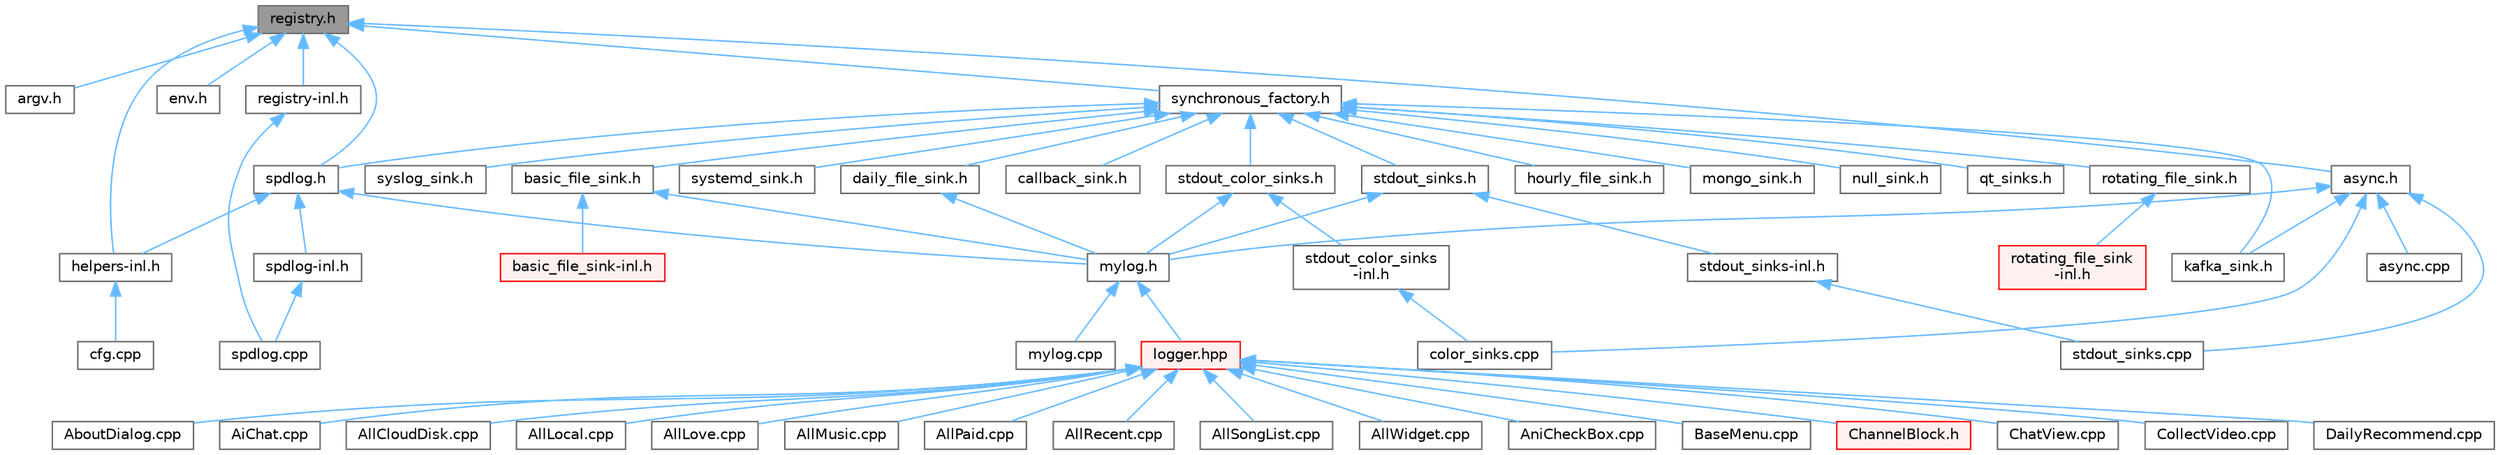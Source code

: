 digraph "registry.h"
{
 // LATEX_PDF_SIZE
  bgcolor="transparent";
  edge [fontname=Helvetica,fontsize=10,labelfontname=Helvetica,labelfontsize=10];
  node [fontname=Helvetica,fontsize=10,shape=box,height=0.2,width=0.4];
  Node1 [id="Node000001",label="registry.h",height=0.2,width=0.4,color="gray40", fillcolor="grey60", style="filled", fontcolor="black",tooltip=" "];
  Node1 -> Node2 [id="edge1_Node000001_Node000002",dir="back",color="steelblue1",style="solid",tooltip=" "];
  Node2 [id="Node000002",label="argv.h",height=0.2,width=0.4,color="grey40", fillcolor="white", style="filled",URL="$argv_8h.html",tooltip=" "];
  Node1 -> Node3 [id="edge2_Node000001_Node000003",dir="back",color="steelblue1",style="solid",tooltip=" "];
  Node3 [id="Node000003",label="async.h",height=0.2,width=0.4,color="grey40", fillcolor="white", style="filled",URL="$_my_spdlog_2spdlog_2_async_8h.html",tooltip=" "];
  Node3 -> Node4 [id="edge3_Node000003_Node000004",dir="back",color="steelblue1",style="solid",tooltip=" "];
  Node4 [id="Node000004",label="async.cpp",height=0.2,width=0.4,color="grey40", fillcolor="white", style="filled",URL="$_my_spdlog_2spdlog_2_async_8cpp.html",tooltip=" "];
  Node3 -> Node5 [id="edge4_Node000003_Node000005",dir="back",color="steelblue1",style="solid",tooltip=" "];
  Node5 [id="Node000005",label="color_sinks.cpp",height=0.2,width=0.4,color="grey40", fillcolor="white", style="filled",URL="$color__sinks_8cpp.html",tooltip=" "];
  Node3 -> Node6 [id="edge5_Node000003_Node000006",dir="back",color="steelblue1",style="solid",tooltip=" "];
  Node6 [id="Node000006",label="kafka_sink.h",height=0.2,width=0.4,color="grey40", fillcolor="white", style="filled",URL="$kafka__sink_8h.html",tooltip=" "];
  Node3 -> Node7 [id="edge6_Node000003_Node000007",dir="back",color="steelblue1",style="solid",tooltip=" "];
  Node7 [id="Node000007",label="mylog.h",height=0.2,width=0.4,color="grey40", fillcolor="white", style="filled",URL="$mylog_8h.html",tooltip=" "];
  Node7 -> Node8 [id="edge7_Node000007_Node000008",dir="back",color="steelblue1",style="solid",tooltip=" "];
  Node8 [id="Node000008",label="logger.hpp",height=0.2,width=0.4,color="red", fillcolor="#FFF0F0", style="filled",URL="$logger_8hpp.html",tooltip=" "];
  Node8 -> Node9 [id="edge8_Node000008_Node000009",dir="back",color="steelblue1",style="solid",tooltip=" "];
  Node9 [id="Node000009",label="AboutDialog.cpp",height=0.2,width=0.4,color="grey40", fillcolor="white", style="filled",URL="$_about_dialog_8cpp.html",tooltip="实现 AboutDialog 类，提供关于对话框功能"];
  Node8 -> Node10 [id="edge9_Node000008_Node000010",dir="back",color="steelblue1",style="solid",tooltip=" "];
  Node10 [id="Node000010",label="AiChat.cpp",height=0.2,width=0.4,color="grey40", fillcolor="white", style="filled",URL="$_ai_chat_8cpp.html",tooltip="实现 AiChat 类，提供 AI 聊天界面功能"];
  Node8 -> Node11 [id="edge10_Node000008_Node000011",dir="back",color="steelblue1",style="solid",tooltip=" "];
  Node11 [id="Node000011",label="AllCloudDisk.cpp",height=0.2,width=0.4,color="grey40", fillcolor="white", style="filled",URL="$_all_cloud_disk_8cpp.html",tooltip="实现 AllCloudDisk 类，提供云盘音乐界面功能"];
  Node8 -> Node12 [id="edge11_Node000008_Node000012",dir="back",color="steelblue1",style="solid",tooltip=" "];
  Node12 [id="Node000012",label="AllLocal.cpp",height=0.2,width=0.4,color="grey40", fillcolor="white", style="filled",URL="$_all_local_8cpp.html",tooltip="实现 AllLocal 类，提供本地音乐界面功能"];
  Node8 -> Node13 [id="edge12_Node000008_Node000013",dir="back",color="steelblue1",style="solid",tooltip=" "];
  Node13 [id="Node000013",label="AllLove.cpp",height=0.2,width=0.4,color="grey40", fillcolor="white", style="filled",URL="$_all_love_8cpp.html",tooltip="实现 AllLove 类，提供收藏音乐界面功能"];
  Node8 -> Node14 [id="edge13_Node000008_Node000014",dir="back",color="steelblue1",style="solid",tooltip=" "];
  Node14 [id="Node000014",label="AllMusic.cpp",height=0.2,width=0.4,color="grey40", fillcolor="white", style="filled",URL="$_all_music_8cpp.html",tooltip="实现 AllMusic 类，提供音乐管理界面功能"];
  Node8 -> Node15 [id="edge14_Node000008_Node000015",dir="back",color="steelblue1",style="solid",tooltip=" "];
  Node15 [id="Node000015",label="AllPaid.cpp",height=0.2,width=0.4,color="grey40", fillcolor="white", style="filled",URL="$_all_paid_8cpp.html",tooltip="实现 AllPaid 类，提供付费音乐界面功能"];
  Node8 -> Node16 [id="edge15_Node000008_Node000016",dir="back",color="steelblue1",style="solid",tooltip=" "];
  Node16 [id="Node000016",label="AllRecent.cpp",height=0.2,width=0.4,color="grey40", fillcolor="white", style="filled",URL="$_all_recent_8cpp.html",tooltip="实现 AllRecent 类，提供最近播放音乐界面功能"];
  Node8 -> Node17 [id="edge16_Node000008_Node000017",dir="back",color="steelblue1",style="solid",tooltip=" "];
  Node17 [id="Node000017",label="AllSongList.cpp",height=0.2,width=0.4,color="grey40", fillcolor="white", style="filled",URL="$_all_song_list_8cpp.html",tooltip="实现 AllSongList 类，提供歌单界面功能"];
  Node8 -> Node18 [id="edge17_Node000008_Node000018",dir="back",color="steelblue1",style="solid",tooltip=" "];
  Node18 [id="Node000018",label="AllWidget.cpp",height=0.2,width=0.4,color="grey40", fillcolor="white", style="filled",URL="$_all_widget_8cpp.html",tooltip="实现 AllWidget 类，提供全部音乐界面功能"];
  Node8 -> Node19 [id="edge18_Node000008_Node000019",dir="back",color="steelblue1",style="solid",tooltip=" "];
  Node19 [id="Node000019",label="AniCheckBox.cpp",height=0.2,width=0.4,color="grey40", fillcolor="white", style="filled",URL="$_ani_check_box_8cpp.html",tooltip="实现 AniCheckBox 类，提供带动画的复选框基类功能"];
  Node8 -> Node20 [id="edge19_Node000008_Node000020",dir="back",color="steelblue1",style="solid",tooltip=" "];
  Node20 [id="Node000020",label="BaseMenu.cpp",height=0.2,width=0.4,color="grey40", fillcolor="white", style="filled",URL="$_base_menu_8cpp.html",tooltip="实现 BaseMenu 类，提供菜单基类功能"];
  Node8 -> Node21 [id="edge20_Node000008_Node000021",dir="back",color="steelblue1",style="solid",tooltip=" "];
  Node21 [id="Node000021",label="ChannelBlock.h",height=0.2,width=0.4,color="red", fillcolor="#FFF0F0", style="filled",URL="$_channel_block_8h.html",tooltip="定义 ChannelBlock 类，提供音乐频道块界面"];
  Node8 -> Node36 [id="edge21_Node000008_Node000036",dir="back",color="steelblue1",style="solid",tooltip=" "];
  Node36 [id="Node000036",label="ChatView.cpp",height=0.2,width=0.4,color="grey40", fillcolor="white", style="filled",URL="$_chat_view_8cpp.html",tooltip="实现 ChatView 类，提供聊天视图功能"];
  Node8 -> Node37 [id="edge22_Node000008_Node000037",dir="back",color="steelblue1",style="solid",tooltip=" "];
  Node37 [id="Node000037",label="CollectVideo.cpp",height=0.2,width=0.4,color="grey40", fillcolor="white", style="filled",URL="$_collect_video_8cpp.html",tooltip="实现 CollectVideo 类，管理收藏视频界面"];
  Node8 -> Node38 [id="edge23_Node000008_Node000038",dir="back",color="steelblue1",style="solid",tooltip=" "];
  Node38 [id="Node000038",label="DailyRecommend.cpp",height=0.2,width=0.4,color="grey40", fillcolor="white", style="filled",URL="$_daily_recommend_8cpp.html",tooltip="实现 DailyRecommend 类，提供每日推荐界面功能"];
  Node7 -> Node103 [id="edge24_Node000007_Node000103",dir="back",color="steelblue1",style="solid",tooltip=" "];
  Node103 [id="Node000103",label="mylog.cpp",height=0.2,width=0.4,color="grey40", fillcolor="white", style="filled",URL="$mylog_8cpp.html",tooltip=" "];
  Node3 -> Node104 [id="edge25_Node000003_Node000104",dir="back",color="steelblue1",style="solid",tooltip=" "];
  Node104 [id="Node000104",label="stdout_sinks.cpp",height=0.2,width=0.4,color="grey40", fillcolor="white", style="filled",URL="$stdout__sinks_8cpp.html",tooltip=" "];
  Node1 -> Node105 [id="edge26_Node000001_Node000105",dir="back",color="steelblue1",style="solid",tooltip=" "];
  Node105 [id="Node000105",label="env.h",height=0.2,width=0.4,color="grey40", fillcolor="white", style="filled",URL="$env_8h.html",tooltip=" "];
  Node1 -> Node106 [id="edge27_Node000001_Node000106",dir="back",color="steelblue1",style="solid",tooltip=" "];
  Node106 [id="Node000106",label="helpers-inl.h",height=0.2,width=0.4,color="grey40", fillcolor="white", style="filled",URL="$helpers-inl_8h.html",tooltip=" "];
  Node106 -> Node107 [id="edge28_Node000106_Node000107",dir="back",color="steelblue1",style="solid",tooltip=" "];
  Node107 [id="Node000107",label="cfg.cpp",height=0.2,width=0.4,color="grey40", fillcolor="white", style="filled",URL="$cfg_8cpp.html",tooltip=" "];
  Node1 -> Node108 [id="edge29_Node000001_Node000108",dir="back",color="steelblue1",style="solid",tooltip=" "];
  Node108 [id="Node000108",label="registry-inl.h",height=0.2,width=0.4,color="grey40", fillcolor="white", style="filled",URL="$registry-inl_8h.html",tooltip=" "];
  Node108 -> Node109 [id="edge30_Node000108_Node000109",dir="back",color="steelblue1",style="solid",tooltip=" "];
  Node109 [id="Node000109",label="spdlog.cpp",height=0.2,width=0.4,color="grey40", fillcolor="white", style="filled",URL="$spdlog_8cpp.html",tooltip=" "];
  Node1 -> Node110 [id="edge31_Node000001_Node000110",dir="back",color="steelblue1",style="solid",tooltip=" "];
  Node110 [id="Node000110",label="spdlog.h",height=0.2,width=0.4,color="grey40", fillcolor="white", style="filled",URL="$spdlog_8h.html",tooltip=" "];
  Node110 -> Node106 [id="edge32_Node000110_Node000106",dir="back",color="steelblue1",style="solid",tooltip=" "];
  Node110 -> Node7 [id="edge33_Node000110_Node000007",dir="back",color="steelblue1",style="solid",tooltip=" "];
  Node110 -> Node111 [id="edge34_Node000110_Node000111",dir="back",color="steelblue1",style="solid",tooltip=" "];
  Node111 [id="Node000111",label="spdlog-inl.h",height=0.2,width=0.4,color="grey40", fillcolor="white", style="filled",URL="$spdlog-inl_8h.html",tooltip=" "];
  Node111 -> Node109 [id="edge35_Node000111_Node000109",dir="back",color="steelblue1",style="solid",tooltip=" "];
  Node1 -> Node112 [id="edge36_Node000001_Node000112",dir="back",color="steelblue1",style="solid",tooltip=" "];
  Node112 [id="Node000112",label="synchronous_factory.h",height=0.2,width=0.4,color="grey40", fillcolor="white", style="filled",URL="$synchronous__factory_8h.html",tooltip=" "];
  Node112 -> Node113 [id="edge37_Node000112_Node000113",dir="back",color="steelblue1",style="solid",tooltip=" "];
  Node113 [id="Node000113",label="basic_file_sink.h",height=0.2,width=0.4,color="grey40", fillcolor="white", style="filled",URL="$basic__file__sink_8h.html",tooltip=" "];
  Node113 -> Node114 [id="edge38_Node000113_Node000114",dir="back",color="steelblue1",style="solid",tooltip=" "];
  Node114 [id="Node000114",label="basic_file_sink-inl.h",height=0.2,width=0.4,color="red", fillcolor="#FFF0F0", style="filled",URL="$basic__file__sink-inl_8h.html",tooltip=" "];
  Node113 -> Node7 [id="edge39_Node000113_Node000007",dir="back",color="steelblue1",style="solid",tooltip=" "];
  Node112 -> Node116 [id="edge40_Node000112_Node000116",dir="back",color="steelblue1",style="solid",tooltip=" "];
  Node116 [id="Node000116",label="callback_sink.h",height=0.2,width=0.4,color="grey40", fillcolor="white", style="filled",URL="$callback__sink_8h.html",tooltip=" "];
  Node112 -> Node117 [id="edge41_Node000112_Node000117",dir="back",color="steelblue1",style="solid",tooltip=" "];
  Node117 [id="Node000117",label="daily_file_sink.h",height=0.2,width=0.4,color="grey40", fillcolor="white", style="filled",URL="$daily__file__sink_8h.html",tooltip=" "];
  Node117 -> Node7 [id="edge42_Node000117_Node000007",dir="back",color="steelblue1",style="solid",tooltip=" "];
  Node112 -> Node118 [id="edge43_Node000112_Node000118",dir="back",color="steelblue1",style="solid",tooltip=" "];
  Node118 [id="Node000118",label="hourly_file_sink.h",height=0.2,width=0.4,color="grey40", fillcolor="white", style="filled",URL="$hourly__file__sink_8h.html",tooltip=" "];
  Node112 -> Node6 [id="edge44_Node000112_Node000006",dir="back",color="steelblue1",style="solid",tooltip=" "];
  Node112 -> Node119 [id="edge45_Node000112_Node000119",dir="back",color="steelblue1",style="solid",tooltip=" "];
  Node119 [id="Node000119",label="mongo_sink.h",height=0.2,width=0.4,color="grey40", fillcolor="white", style="filled",URL="$mongo__sink_8h.html",tooltip=" "];
  Node112 -> Node120 [id="edge46_Node000112_Node000120",dir="back",color="steelblue1",style="solid",tooltip=" "];
  Node120 [id="Node000120",label="null_sink.h",height=0.2,width=0.4,color="grey40", fillcolor="white", style="filled",URL="$null__sink_8h.html",tooltip=" "];
  Node112 -> Node121 [id="edge47_Node000112_Node000121",dir="back",color="steelblue1",style="solid",tooltip=" "];
  Node121 [id="Node000121",label="qt_sinks.h",height=0.2,width=0.4,color="grey40", fillcolor="white", style="filled",URL="$qt__sinks_8h.html",tooltip=" "];
  Node112 -> Node122 [id="edge48_Node000112_Node000122",dir="back",color="steelblue1",style="solid",tooltip=" "];
  Node122 [id="Node000122",label="rotating_file_sink.h",height=0.2,width=0.4,color="grey40", fillcolor="white", style="filled",URL="$rotating__file__sink_8h.html",tooltip=" "];
  Node122 -> Node123 [id="edge49_Node000122_Node000123",dir="back",color="steelblue1",style="solid",tooltip=" "];
  Node123 [id="Node000123",label="rotating_file_sink\l-inl.h",height=0.2,width=0.4,color="red", fillcolor="#FFF0F0", style="filled",URL="$rotating__file__sink-inl_8h.html",tooltip=" "];
  Node112 -> Node110 [id="edge50_Node000112_Node000110",dir="back",color="steelblue1",style="solid",tooltip=" "];
  Node112 -> Node124 [id="edge51_Node000112_Node000124",dir="back",color="steelblue1",style="solid",tooltip=" "];
  Node124 [id="Node000124",label="stdout_color_sinks.h",height=0.2,width=0.4,color="grey40", fillcolor="white", style="filled",URL="$stdout__color__sinks_8h.html",tooltip=" "];
  Node124 -> Node7 [id="edge52_Node000124_Node000007",dir="back",color="steelblue1",style="solid",tooltip=" "];
  Node124 -> Node125 [id="edge53_Node000124_Node000125",dir="back",color="steelblue1",style="solid",tooltip=" "];
  Node125 [id="Node000125",label="stdout_color_sinks\l-inl.h",height=0.2,width=0.4,color="grey40", fillcolor="white", style="filled",URL="$stdout__color__sinks-inl_8h.html",tooltip=" "];
  Node125 -> Node5 [id="edge54_Node000125_Node000005",dir="back",color="steelblue1",style="solid",tooltip=" "];
  Node112 -> Node126 [id="edge55_Node000112_Node000126",dir="back",color="steelblue1",style="solid",tooltip=" "];
  Node126 [id="Node000126",label="stdout_sinks.h",height=0.2,width=0.4,color="grey40", fillcolor="white", style="filled",URL="$stdout__sinks_8h.html",tooltip=" "];
  Node126 -> Node7 [id="edge56_Node000126_Node000007",dir="back",color="steelblue1",style="solid",tooltip=" "];
  Node126 -> Node127 [id="edge57_Node000126_Node000127",dir="back",color="steelblue1",style="solid",tooltip=" "];
  Node127 [id="Node000127",label="stdout_sinks-inl.h",height=0.2,width=0.4,color="grey40", fillcolor="white", style="filled",URL="$stdout__sinks-inl_8h.html",tooltip=" "];
  Node127 -> Node104 [id="edge58_Node000127_Node000104",dir="back",color="steelblue1",style="solid",tooltip=" "];
  Node112 -> Node128 [id="edge59_Node000112_Node000128",dir="back",color="steelblue1",style="solid",tooltip=" "];
  Node128 [id="Node000128",label="syslog_sink.h",height=0.2,width=0.4,color="grey40", fillcolor="white", style="filled",URL="$syslog__sink_8h.html",tooltip=" "];
  Node112 -> Node129 [id="edge60_Node000112_Node000129",dir="back",color="steelblue1",style="solid",tooltip=" "];
  Node129 [id="Node000129",label="systemd_sink.h",height=0.2,width=0.4,color="grey40", fillcolor="white", style="filled",URL="$systemd__sink_8h.html",tooltip=" "];
}
